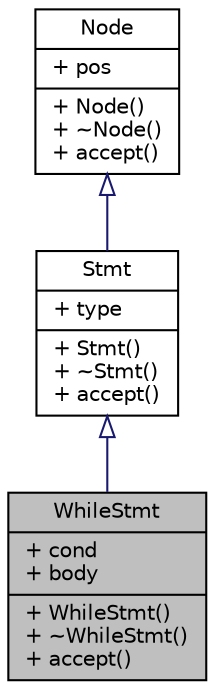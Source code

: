 digraph "WhileStmt"
{
 // LATEX_PDF_SIZE
  edge [fontname="Helvetica",fontsize="10",labelfontname="Helvetica",labelfontsize="10"];
  node [fontname="Helvetica",fontsize="10",shape=record];
  Node1 [label="{WhileStmt\n|+ cond\l+ body\l|+ WhileStmt()\l+ ~WhileStmt()\l+ accept()\l}",height=0.2,width=0.4,color="black", fillcolor="grey75", style="filled", fontcolor="black",tooltip=" "];
  Node2 -> Node1 [dir="back",color="midnightblue",fontsize="10",style="solid",arrowtail="onormal"];
  Node2 [label="{Stmt\n|+ type\l|+ Stmt()\l+ ~Stmt()\l+ accept()\l}",height=0.2,width=0.4,color="black", fillcolor="white", style="filled",URL="$struct_stmt.html",tooltip=" "];
  Node3 -> Node2 [dir="back",color="midnightblue",fontsize="10",style="solid",arrowtail="onormal"];
  Node3 [label="{Node\n|+ pos\l|+ Node()\l+ ~Node()\l+ accept()\l}",height=0.2,width=0.4,color="black", fillcolor="white", style="filled",URL="$struct_node.html",tooltip=" "];
}
